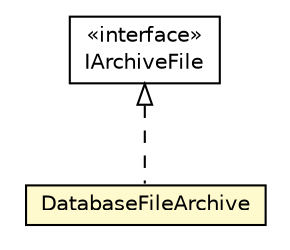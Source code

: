 #!/usr/local/bin/dot
#
# Class diagram 
# Generated by UMLGraph version R5_6-24-gf6e263 (http://www.umlgraph.org/)
#

digraph G {
	edge [fontname="Helvetica",fontsize=10,labelfontname="Helvetica",labelfontsize=10];
	node [fontname="Helvetica",fontsize=10,shape=plaintext];
	nodesep=0.25;
	ranksep=0.5;
	// org.osmdroid.tileprovider.modules.DatabaseFileArchive
	c6829 [label=<<table title="org.osmdroid.tileprovider.modules.DatabaseFileArchive" border="0" cellborder="1" cellspacing="0" cellpadding="2" port="p" bgcolor="lemonChiffon" href="./DatabaseFileArchive.html">
		<tr><td><table border="0" cellspacing="0" cellpadding="1">
<tr><td align="center" balign="center"> DatabaseFileArchive </td></tr>
		</table></td></tr>
		</table>>, URL="./DatabaseFileArchive.html", fontname="Helvetica", fontcolor="black", fontsize=10.0];
	// org.osmdroid.tileprovider.modules.IArchiveFile
	c6831 [label=<<table title="org.osmdroid.tileprovider.modules.IArchiveFile" border="0" cellborder="1" cellspacing="0" cellpadding="2" port="p" href="./IArchiveFile.html">
		<tr><td><table border="0" cellspacing="0" cellpadding="1">
<tr><td align="center" balign="center"> &#171;interface&#187; </td></tr>
<tr><td align="center" balign="center"> IArchiveFile </td></tr>
		</table></td></tr>
		</table>>, URL="./IArchiveFile.html", fontname="Helvetica", fontcolor="black", fontsize=10.0];
	//org.osmdroid.tileprovider.modules.DatabaseFileArchive implements org.osmdroid.tileprovider.modules.IArchiveFile
	c6831:p -> c6829:p [dir=back,arrowtail=empty,style=dashed];
}


